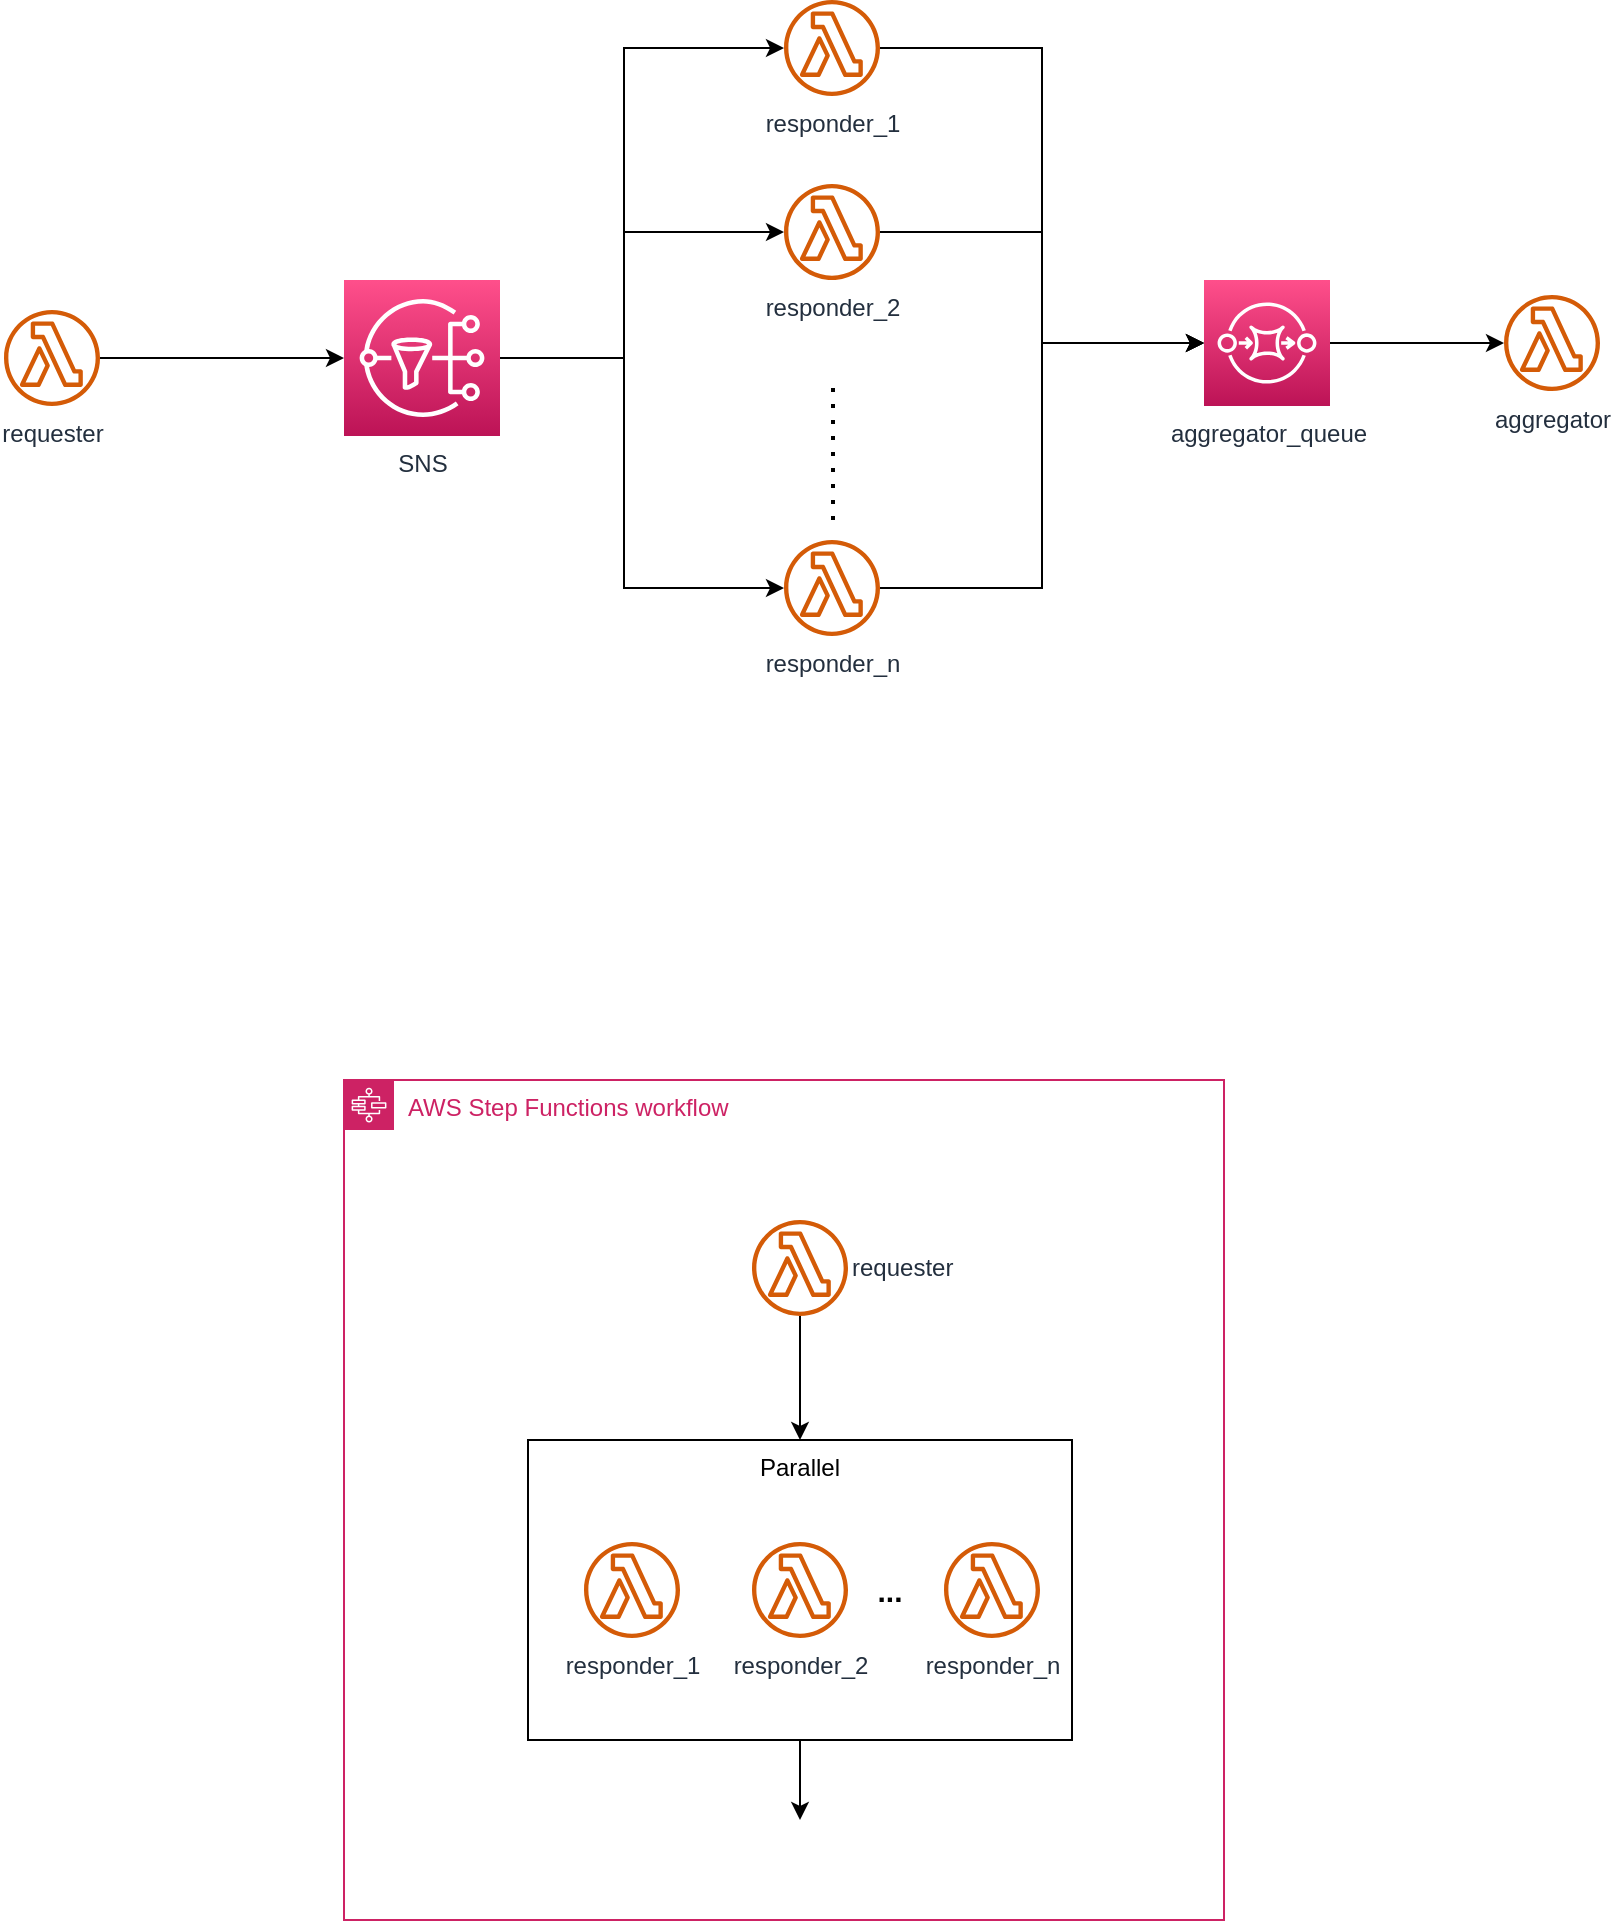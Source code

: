 <mxfile version="21.1.2" type="device">
  <diagram name="Page-1" id="cMgIsSccXNj6GCkzzv1q">
    <mxGraphModel dx="2133" dy="894" grid="1" gridSize="10" guides="1" tooltips="1" connect="1" arrows="1" fold="1" page="1" pageScale="1" pageWidth="827" pageHeight="1169" math="0" shadow="0">
      <root>
        <mxCell id="0" />
        <mxCell id="1" parent="0" />
        <mxCell id="RJ--mYBOv87gW2AHsLst-4" style="edgeStyle=orthogonalEdgeStyle;rounded=0;orthogonalLoop=1;jettySize=auto;html=1;" edge="1" parent="1" source="nxhAr-7SDfGe0P9x2-T0-1" target="RJ--mYBOv87gW2AHsLst-1">
          <mxGeometry relative="1" as="geometry">
            <Array as="points">
              <mxPoint x="190" y="249" />
              <mxPoint x="190" y="94" />
            </Array>
          </mxGeometry>
        </mxCell>
        <mxCell id="RJ--mYBOv87gW2AHsLst-5" style="edgeStyle=orthogonalEdgeStyle;rounded=0;orthogonalLoop=1;jettySize=auto;html=1;" edge="1" parent="1" source="nxhAr-7SDfGe0P9x2-T0-1" target="RJ--mYBOv87gW2AHsLst-2">
          <mxGeometry relative="1" as="geometry">
            <Array as="points">
              <mxPoint x="190" y="249" />
              <mxPoint x="190" y="186" />
            </Array>
          </mxGeometry>
        </mxCell>
        <mxCell id="RJ--mYBOv87gW2AHsLst-6" style="edgeStyle=orthogonalEdgeStyle;rounded=0;orthogonalLoop=1;jettySize=auto;html=1;" edge="1" parent="1" source="nxhAr-7SDfGe0P9x2-T0-1" target="RJ--mYBOv87gW2AHsLst-3">
          <mxGeometry relative="1" as="geometry">
            <Array as="points">
              <mxPoint x="190" y="249" />
              <mxPoint x="190" y="364" />
            </Array>
          </mxGeometry>
        </mxCell>
        <mxCell id="nxhAr-7SDfGe0P9x2-T0-1" value="SNS" style="sketch=0;points=[[0,0,0],[0.25,0,0],[0.5,0,0],[0.75,0,0],[1,0,0],[0,1,0],[0.25,1,0],[0.5,1,0],[0.75,1,0],[1,1,0],[0,0.25,0],[0,0.5,0],[0,0.75,0],[1,0.25,0],[1,0.5,0],[1,0.75,0]];outlineConnect=0;fontColor=#232F3E;gradientColor=#FF4F8B;gradientDirection=north;fillColor=#BC1356;strokeColor=#ffffff;dashed=0;verticalLabelPosition=bottom;verticalAlign=top;align=center;html=1;fontSize=12;fontStyle=0;aspect=fixed;shape=mxgraph.aws4.resourceIcon;resIcon=mxgraph.aws4.sns;" parent="1" vertex="1">
          <mxGeometry x="50" y="210" width="78" height="78" as="geometry" />
        </mxCell>
        <mxCell id="nxhAr-7SDfGe0P9x2-T0-8" value="" style="endArrow=none;dashed=1;html=1;dashPattern=1 3;strokeWidth=2;rounded=0;" parent="1" edge="1">
          <mxGeometry width="50" height="50" relative="1" as="geometry">
            <mxPoint x="294.5" y="330" as="sourcePoint" />
            <mxPoint x="294.5" y="260" as="targetPoint" />
          </mxGeometry>
        </mxCell>
        <mxCell id="nxhAr-7SDfGe0P9x2-T0-17" style="edgeStyle=orthogonalEdgeStyle;rounded=0;orthogonalLoop=1;jettySize=auto;html=1;" parent="1" source="nxhAr-7SDfGe0P9x2-T0-14" target="nxhAr-7SDfGe0P9x2-T0-16" edge="1">
          <mxGeometry relative="1" as="geometry" />
        </mxCell>
        <mxCell id="nxhAr-7SDfGe0P9x2-T0-14" value="aggregator_queue" style="sketch=0;points=[[0,0,0],[0.25,0,0],[0.5,0,0],[0.75,0,0],[1,0,0],[0,1,0],[0.25,1,0],[0.5,1,0],[0.75,1,0],[1,1,0],[0,0.25,0],[0,0.5,0],[0,0.75,0],[1,0.25,0],[1,0.5,0],[1,0.75,0]];outlineConnect=0;fontColor=#232F3E;gradientColor=#FF4F8B;gradientDirection=north;fillColor=#BC1356;strokeColor=#ffffff;dashed=0;verticalLabelPosition=bottom;verticalAlign=top;align=center;html=1;fontSize=12;fontStyle=0;aspect=fixed;shape=mxgraph.aws4.resourceIcon;resIcon=mxgraph.aws4.sqs;" parent="1" vertex="1">
          <mxGeometry x="480" y="210" width="63" height="63" as="geometry" />
        </mxCell>
        <mxCell id="nxhAr-7SDfGe0P9x2-T0-16" value="aggregator" style="sketch=0;outlineConnect=0;fontColor=#232F3E;gradientColor=none;fillColor=#D45B07;strokeColor=none;dashed=0;verticalLabelPosition=bottom;verticalAlign=top;align=center;html=1;fontSize=12;fontStyle=0;aspect=fixed;pointerEvents=1;shape=mxgraph.aws4.lambda_function;" parent="1" vertex="1">
          <mxGeometry x="630" y="217.5" width="48" height="48" as="geometry" />
        </mxCell>
        <mxCell id="nxhAr-7SDfGe0P9x2-T0-19" value="AWS Step Functions workflow" style="points=[[0,0],[0.25,0],[0.5,0],[0.75,0],[1,0],[1,0.25],[1,0.5],[1,0.75],[1,1],[0.75,1],[0.5,1],[0.25,1],[0,1],[0,0.75],[0,0.5],[0,0.25]];outlineConnect=0;gradientColor=none;html=1;whiteSpace=wrap;fontSize=12;fontStyle=0;container=1;pointerEvents=0;collapsible=0;recursiveResize=0;shape=mxgraph.aws4.group;grIcon=mxgraph.aws4.group_aws_step_functions_workflow;strokeColor=#CD2264;fillColor=none;verticalAlign=top;align=left;spacingLeft=30;fontColor=#CD2264;dashed=0;" parent="1" vertex="1">
          <mxGeometry x="50" y="610" width="440" height="420" as="geometry" />
        </mxCell>
        <mxCell id="nxhAr-7SDfGe0P9x2-T0-24" style="edgeStyle=orthogonalEdgeStyle;rounded=0;orthogonalLoop=1;jettySize=auto;html=1;" parent="nxhAr-7SDfGe0P9x2-T0-19" source="nxhAr-7SDfGe0P9x2-T0-22" target="nxhAr-7SDfGe0P9x2-T0-23" edge="1">
          <mxGeometry relative="1" as="geometry" />
        </mxCell>
        <mxCell id="nxhAr-7SDfGe0P9x2-T0-22" value="requester" style="sketch=0;outlineConnect=0;fontColor=#232F3E;gradientColor=none;fillColor=#D45B07;strokeColor=none;dashed=0;verticalLabelPosition=middle;verticalAlign=middle;align=left;html=1;fontSize=12;fontStyle=0;aspect=fixed;pointerEvents=1;shape=mxgraph.aws4.lambda_function;labelPosition=right;" parent="nxhAr-7SDfGe0P9x2-T0-19" vertex="1">
          <mxGeometry x="204" y="70" width="48" height="48" as="geometry" />
        </mxCell>
        <mxCell id="nxhAr-7SDfGe0P9x2-T0-27" style="edgeStyle=orthogonalEdgeStyle;rounded=0;orthogonalLoop=1;jettySize=auto;html=1;" parent="nxhAr-7SDfGe0P9x2-T0-19" source="nxhAr-7SDfGe0P9x2-T0-23" edge="1">
          <mxGeometry relative="1" as="geometry">
            <mxPoint x="228" y="370" as="targetPoint" />
          </mxGeometry>
        </mxCell>
        <mxCell id="nxhAr-7SDfGe0P9x2-T0-23" value="Parallel" style="rounded=0;whiteSpace=wrap;html=1;verticalAlign=top;labelPosition=center;verticalLabelPosition=middle;align=center;" parent="nxhAr-7SDfGe0P9x2-T0-19" vertex="1">
          <mxGeometry x="92" y="180" width="272" height="150" as="geometry" />
        </mxCell>
        <mxCell id="nxhAr-7SDfGe0P9x2-T0-25" value="responder_1" style="sketch=0;outlineConnect=0;fontColor=#232F3E;gradientColor=none;fillColor=#D45B07;strokeColor=none;dashed=0;verticalLabelPosition=bottom;verticalAlign=top;align=center;html=1;fontSize=12;fontStyle=0;aspect=fixed;pointerEvents=1;shape=mxgraph.aws4.lambda_function;" parent="nxhAr-7SDfGe0P9x2-T0-19" vertex="1">
          <mxGeometry x="120" y="231" width="48" height="48" as="geometry" />
        </mxCell>
        <mxCell id="RJ--mYBOv87gW2AHsLst-10" value="responder_2" style="sketch=0;outlineConnect=0;fontColor=#232F3E;gradientColor=none;fillColor=#D45B07;strokeColor=none;dashed=0;verticalLabelPosition=bottom;verticalAlign=top;align=center;html=1;fontSize=12;fontStyle=0;aspect=fixed;pointerEvents=1;shape=mxgraph.aws4.lambda_function;" vertex="1" parent="nxhAr-7SDfGe0P9x2-T0-19">
          <mxGeometry x="204" y="231" width="48" height="48" as="geometry" />
        </mxCell>
        <mxCell id="RJ--mYBOv87gW2AHsLst-11" value="responder_n" style="sketch=0;outlineConnect=0;fontColor=#232F3E;gradientColor=none;fillColor=#D45B07;strokeColor=none;dashed=0;verticalLabelPosition=bottom;verticalAlign=top;align=center;html=1;fontSize=12;fontStyle=0;aspect=fixed;pointerEvents=1;shape=mxgraph.aws4.lambda_function;" vertex="1" parent="nxhAr-7SDfGe0P9x2-T0-19">
          <mxGeometry x="300" y="231" width="48" height="48" as="geometry" />
        </mxCell>
        <mxCell id="RJ--mYBOv87gW2AHsLst-13" value="&lt;font style=&quot;font-size: 15px;&quot;&gt;&lt;b&gt;...&lt;/b&gt;&lt;/font&gt;" style="text;html=1;strokeColor=none;fillColor=none;align=center;verticalAlign=middle;whiteSpace=wrap;rounded=0;" vertex="1" parent="nxhAr-7SDfGe0P9x2-T0-19">
          <mxGeometry x="260" y="240" width="26" height="30" as="geometry" />
        </mxCell>
        <mxCell id="nxhAr-7SDfGe0P9x2-T0-21" style="edgeStyle=orthogonalEdgeStyle;rounded=0;orthogonalLoop=1;jettySize=auto;html=1;entryX=0;entryY=0.5;entryDx=0;entryDy=0;entryPerimeter=0;" parent="1" source="nxhAr-7SDfGe0P9x2-T0-20" target="nxhAr-7SDfGe0P9x2-T0-1" edge="1">
          <mxGeometry relative="1" as="geometry" />
        </mxCell>
        <mxCell id="nxhAr-7SDfGe0P9x2-T0-20" value="requester" style="sketch=0;outlineConnect=0;fontColor=#232F3E;gradientColor=none;fillColor=#D45B07;strokeColor=none;dashed=0;verticalLabelPosition=bottom;verticalAlign=top;align=center;html=1;fontSize=12;fontStyle=0;aspect=fixed;pointerEvents=1;shape=mxgraph.aws4.lambda_function;" parent="1" vertex="1">
          <mxGeometry x="-120" y="225" width="48" height="48" as="geometry" />
        </mxCell>
        <mxCell id="RJ--mYBOv87gW2AHsLst-7" style="edgeStyle=orthogonalEdgeStyle;rounded=0;orthogonalLoop=1;jettySize=auto;html=1;entryX=0;entryY=0.5;entryDx=0;entryDy=0;entryPerimeter=0;" edge="1" parent="1" source="RJ--mYBOv87gW2AHsLst-1" target="nxhAr-7SDfGe0P9x2-T0-14">
          <mxGeometry relative="1" as="geometry" />
        </mxCell>
        <mxCell id="RJ--mYBOv87gW2AHsLst-1" value="responder_1" style="sketch=0;outlineConnect=0;fontColor=#232F3E;gradientColor=none;fillColor=#D45B07;strokeColor=none;dashed=0;verticalLabelPosition=bottom;verticalAlign=top;align=center;html=1;fontSize=12;fontStyle=0;aspect=fixed;pointerEvents=1;shape=mxgraph.aws4.lambda_function;" vertex="1" parent="1">
          <mxGeometry x="270" y="70" width="48" height="48" as="geometry" />
        </mxCell>
        <mxCell id="RJ--mYBOv87gW2AHsLst-8" style="edgeStyle=orthogonalEdgeStyle;rounded=0;orthogonalLoop=1;jettySize=auto;html=1;" edge="1" parent="1" source="RJ--mYBOv87gW2AHsLst-2" target="nxhAr-7SDfGe0P9x2-T0-14">
          <mxGeometry relative="1" as="geometry" />
        </mxCell>
        <mxCell id="RJ--mYBOv87gW2AHsLst-2" value="responder_2" style="sketch=0;outlineConnect=0;fontColor=#232F3E;gradientColor=none;fillColor=#D45B07;strokeColor=none;dashed=0;verticalLabelPosition=bottom;verticalAlign=top;align=center;html=1;fontSize=12;fontStyle=0;aspect=fixed;pointerEvents=1;shape=mxgraph.aws4.lambda_function;" vertex="1" parent="1">
          <mxGeometry x="270" y="162" width="48" height="48" as="geometry" />
        </mxCell>
        <mxCell id="RJ--mYBOv87gW2AHsLst-9" style="edgeStyle=orthogonalEdgeStyle;rounded=0;orthogonalLoop=1;jettySize=auto;html=1;entryX=0;entryY=0.5;entryDx=0;entryDy=0;entryPerimeter=0;" edge="1" parent="1" source="RJ--mYBOv87gW2AHsLst-3" target="nxhAr-7SDfGe0P9x2-T0-14">
          <mxGeometry relative="1" as="geometry" />
        </mxCell>
        <mxCell id="RJ--mYBOv87gW2AHsLst-3" value="responder_n" style="sketch=0;outlineConnect=0;fontColor=#232F3E;gradientColor=none;fillColor=#D45B07;strokeColor=none;dashed=0;verticalLabelPosition=bottom;verticalAlign=top;align=center;html=1;fontSize=12;fontStyle=0;aspect=fixed;pointerEvents=1;shape=mxgraph.aws4.lambda_function;" vertex="1" parent="1">
          <mxGeometry x="270" y="340" width="48" height="48" as="geometry" />
        </mxCell>
      </root>
    </mxGraphModel>
  </diagram>
</mxfile>
